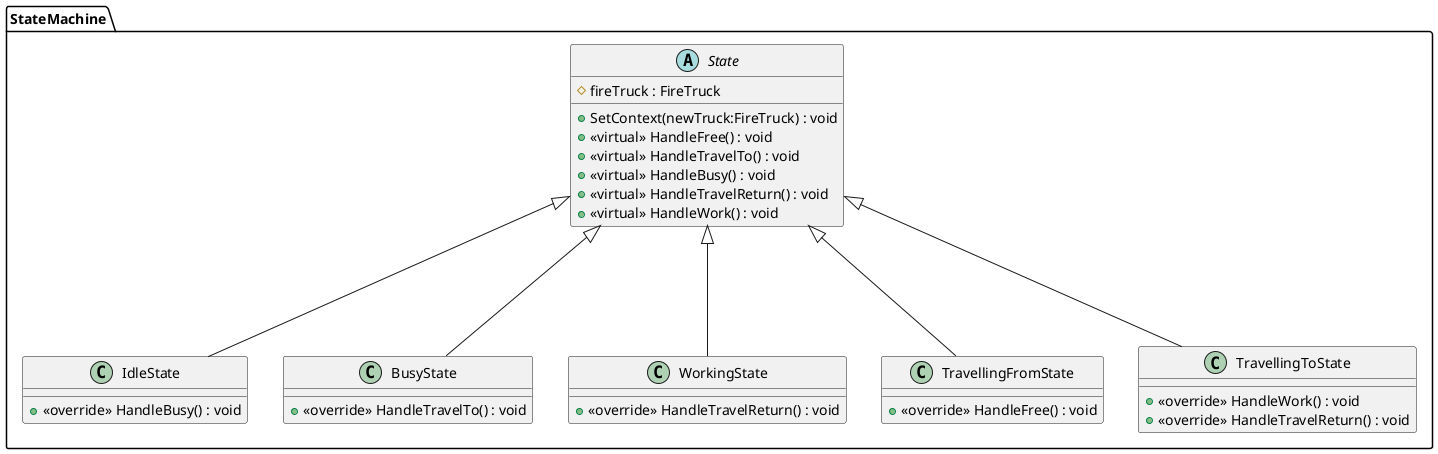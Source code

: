 @startuml

package StateMachine{
abstract class State {
    # fireTruck : FireTruck
    + SetContext(newTruck:FireTruck) : void
    + <<virtual>> HandleFree() : void
    + <<virtual>> HandleTravelTo() : void
    + <<virtual>> HandleBusy() : void
    + <<virtual>> HandleTravelReturn() : void
    + <<virtual>> HandleWork() : void
}
class IdleState {
    + <<override>> HandleBusy() : void
}
class BusyState {
    + <<override>> HandleTravelTo() : void
}
class WorkingState {
    + <<override>> HandleTravelReturn() : void
}
class TravellingFromState {
    + <<override>> HandleFree() : void
}
class TravellingToState {
    + <<override>> HandleWork() : void
    + <<override>> HandleTravelReturn() : void
}
State <|-D-- IdleState
State <|-D-- BusyState
State <|-D-- WorkingState
State <|-D-- TravellingFromState
State <|-D-- TravellingToState


}
@enduml
